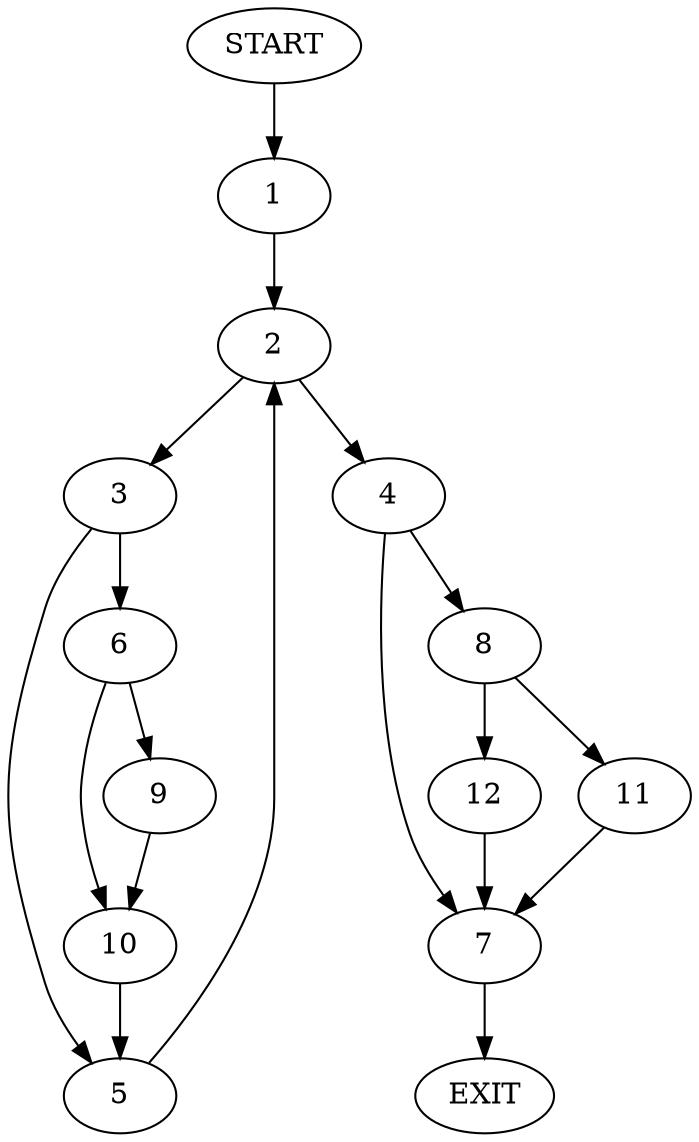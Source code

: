 digraph {
0 [label="START"]
13 [label="EXIT"]
0 -> 1
1 -> 2
2 -> 3
2 -> 4
3 -> 5
3 -> 6
4 -> 7
4 -> 8
5 -> 2
6 -> 9
6 -> 10
9 -> 10
10 -> 5
8 -> 11
8 -> 12
7 -> 13
12 -> 7
11 -> 7
}
